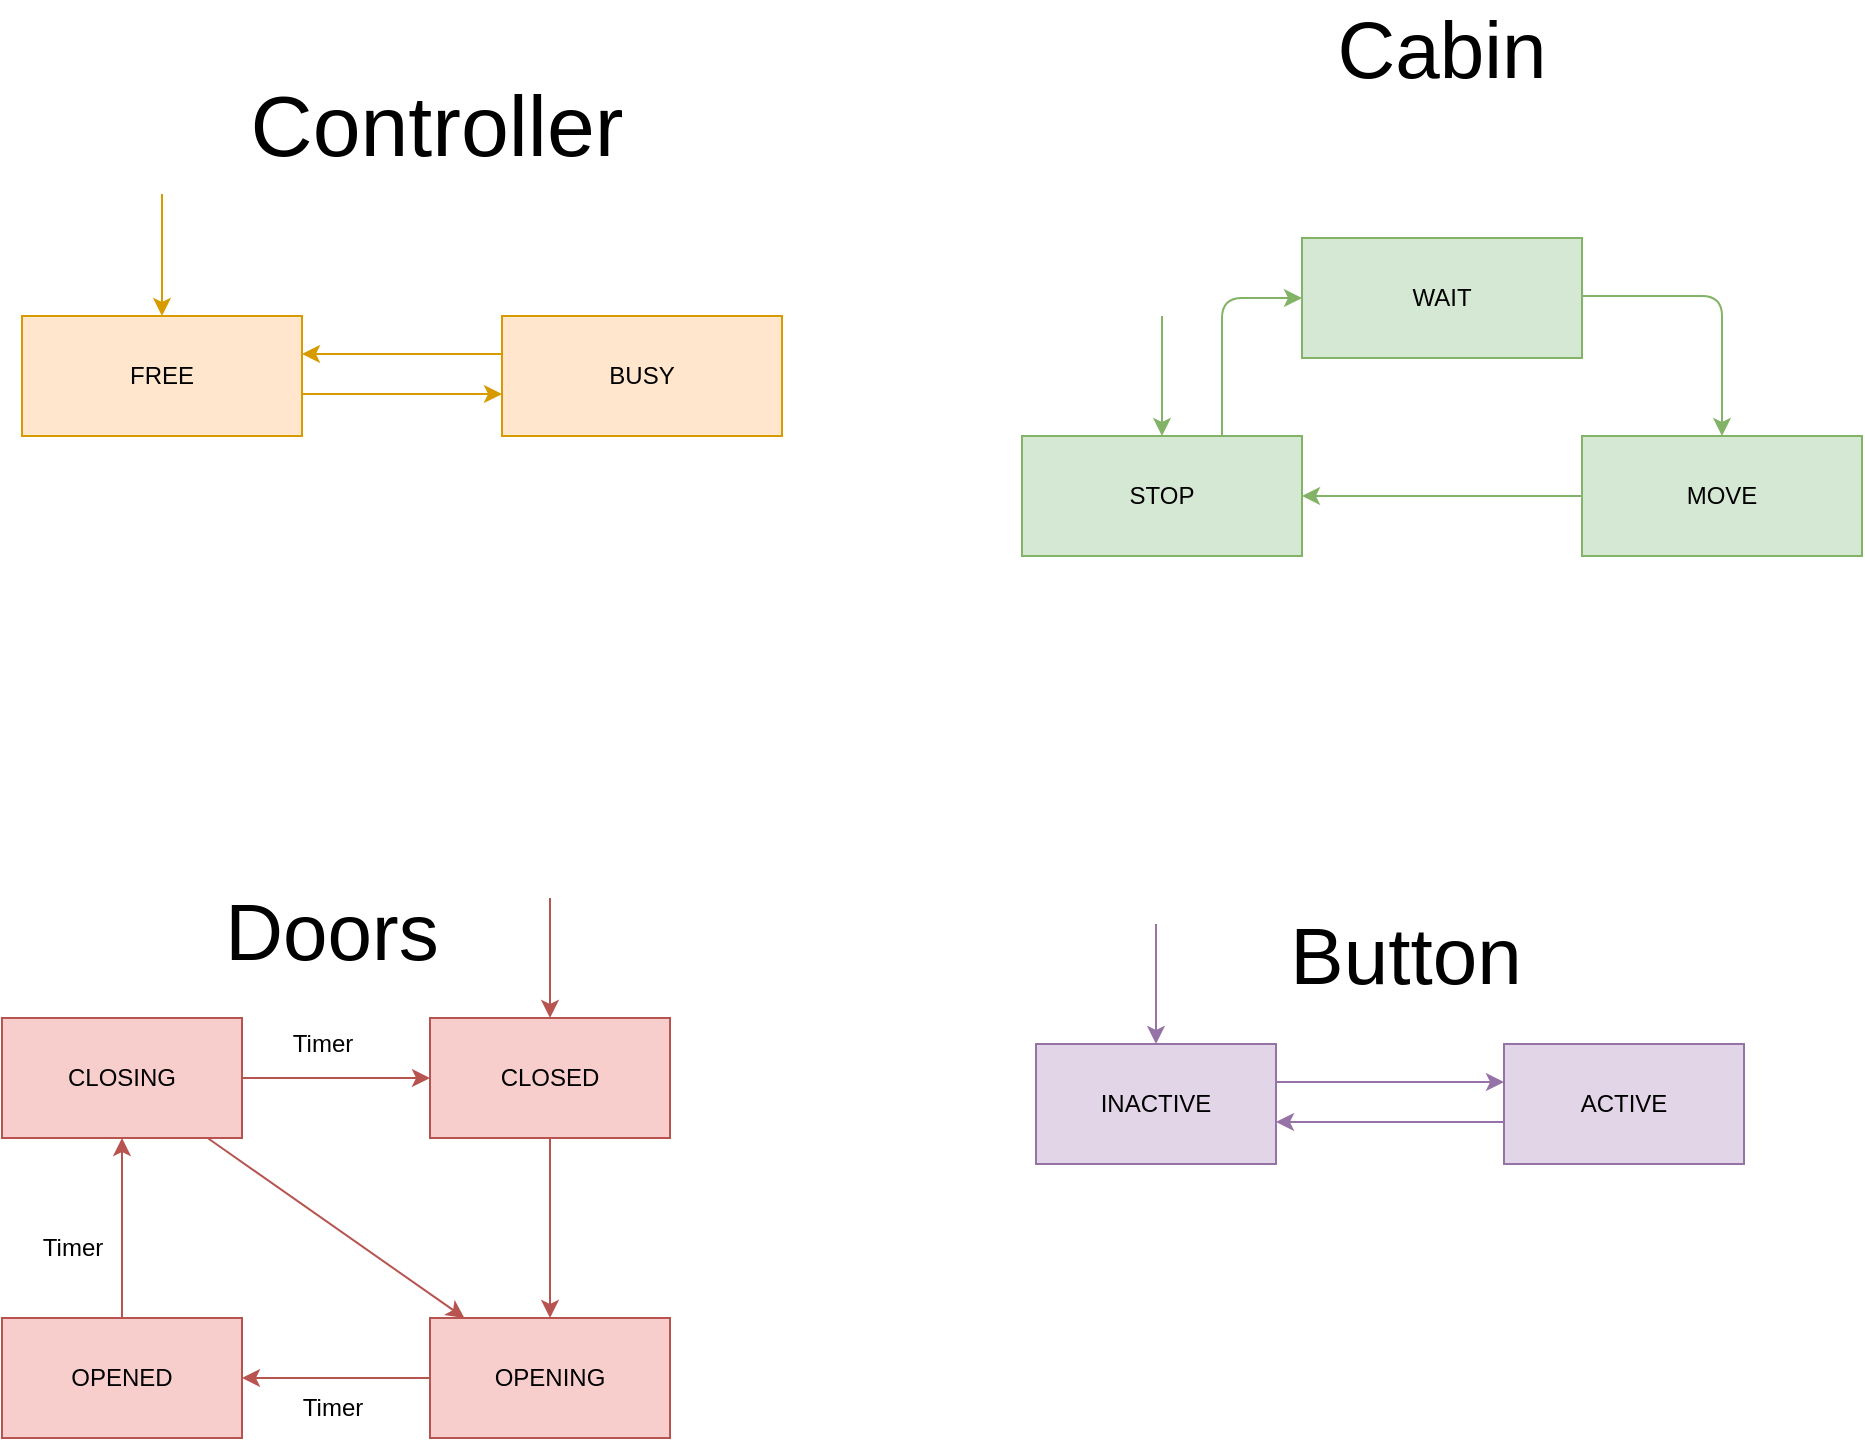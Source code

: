 <mxfile version="21.2.8" type="device">
  <diagram id="C5RBs43oDa-KdzZeNtuy" name="Page-1">
    <mxGraphModel dx="1434" dy="2003" grid="1" gridSize="10" guides="1" tooltips="1" connect="1" arrows="1" fold="1" page="1" pageScale="1" pageWidth="827" pageHeight="1169" math="0" shadow="0">
      <root>
        <mxCell id="WIyWlLk6GJQsqaUBKTNV-0" />
        <mxCell id="WIyWlLk6GJQsqaUBKTNV-1" parent="WIyWlLk6GJQsqaUBKTNV-0" />
        <mxCell id="HdMJO_OMeGYhYiuFoTVS-25" value="Controller" style="text;html=1;align=center;verticalAlign=middle;whiteSpace=wrap;rounded=0;fontSize=43;" parent="WIyWlLk6GJQsqaUBKTNV-1" vertex="1">
          <mxGeometry x="475" y="-1101" width="105" height="30" as="geometry" />
        </mxCell>
        <mxCell id="HdMJO_OMeGYhYiuFoTVS-37" value="Cabin" style="text;html=1;strokeColor=none;fillColor=none;align=center;verticalAlign=middle;whiteSpace=wrap;rounded=0;fontSize=40;" parent="WIyWlLk6GJQsqaUBKTNV-1" vertex="1">
          <mxGeometry x="1000" y="-1140" width="60" height="30" as="geometry" />
        </mxCell>
        <mxCell id="u_lQcPR_mYfTMihmJ_Ua-14" style="rounded=0;orthogonalLoop=1;jettySize=auto;html=1;fillColor=#f8cecc;strokeColor=#b85450;" parent="WIyWlLk6GJQsqaUBKTNV-1" source="HdMJO_OMeGYhYiuFoTVS-40" target="u_lQcPR_mYfTMihmJ_Ua-9" edge="1">
          <mxGeometry relative="1" as="geometry" />
        </mxCell>
        <mxCell id="HdMJO_OMeGYhYiuFoTVS-40" value="OPENING" style="rounded=0;whiteSpace=wrap;html=1;fontSize=12;fillColor=#f8cecc;strokeColor=#b85450;" parent="WIyWlLk6GJQsqaUBKTNV-1" vertex="1">
          <mxGeometry x="524" y="-490" width="120" height="60" as="geometry" />
        </mxCell>
        <mxCell id="HdMJO_OMeGYhYiuFoTVS-53" value="Doors" style="text;html=1;strokeColor=none;fillColor=none;align=center;verticalAlign=middle;whiteSpace=wrap;rounded=0;fontSize=40;" parent="WIyWlLk6GJQsqaUBKTNV-1" vertex="1">
          <mxGeometry x="445" y="-699" width="60" height="30" as="geometry" />
        </mxCell>
        <mxCell id="c3__jYOzyMW4gH178w4B-1" style="edgeStyle=orthogonalEdgeStyle;rounded=1;orthogonalLoop=1;jettySize=auto;html=1;fontSize=12;fillColor=#e1d5e7;strokeColor=#9673a6;" parent="WIyWlLk6GJQsqaUBKTNV-1" source="c3__jYOzyMW4gH178w4B-2" target="c3__jYOzyMW4gH178w4B-7" edge="1">
          <mxGeometry relative="1" as="geometry">
            <Array as="points">
              <mxPoint x="1007" y="-608" />
              <mxPoint x="1007" y="-608" />
            </Array>
          </mxGeometry>
        </mxCell>
        <mxCell id="c3__jYOzyMW4gH178w4B-2" value="INACTIVE" style="rounded=0;whiteSpace=wrap;html=1;fontSize=12;align=center;fillColor=#e1d5e7;strokeColor=#9673a6;" parent="WIyWlLk6GJQsqaUBKTNV-1" vertex="1">
          <mxGeometry x="827" y="-627" width="120" height="60" as="geometry" />
        </mxCell>
        <mxCell id="c3__jYOzyMW4gH178w4B-21" style="edgeStyle=orthogonalEdgeStyle;rounded=0;orthogonalLoop=1;jettySize=auto;html=1;fillColor=#e1d5e7;strokeColor=#9673a6;" parent="WIyWlLk6GJQsqaUBKTNV-1" source="c3__jYOzyMW4gH178w4B-7" target="c3__jYOzyMW4gH178w4B-2" edge="1">
          <mxGeometry relative="1" as="geometry">
            <Array as="points">
              <mxPoint x="1007" y="-588" />
              <mxPoint x="1007" y="-588" />
            </Array>
          </mxGeometry>
        </mxCell>
        <mxCell id="c3__jYOzyMW4gH178w4B-7" value="ACTIVE" style="rounded=0;whiteSpace=wrap;html=1;fontSize=12;fillColor=#e1d5e7;strokeColor=#9673a6;" parent="WIyWlLk6GJQsqaUBKTNV-1" vertex="1">
          <mxGeometry x="1061" y="-627" width="120" height="60" as="geometry" />
        </mxCell>
        <mxCell id="c3__jYOzyMW4gH178w4B-15" value="Button" style="text;html=1;strokeColor=none;fillColor=none;align=center;verticalAlign=middle;whiteSpace=wrap;rounded=0;fontSize=40;" parent="WIyWlLk6GJQsqaUBKTNV-1" vertex="1">
          <mxGeometry x="982" y="-687" width="60" height="30" as="geometry" />
        </mxCell>
        <mxCell id="c3__jYOzyMW4gH178w4B-24" style="edgeStyle=orthogonalEdgeStyle;rounded=1;orthogonalLoop=1;jettySize=auto;html=1;fillColor=#ffe6cc;strokeColor=#d79b00;" parent="WIyWlLk6GJQsqaUBKTNV-1" source="c3__jYOzyMW4gH178w4B-22" target="c3__jYOzyMW4gH178w4B-23" edge="1">
          <mxGeometry relative="1" as="geometry">
            <Array as="points">
              <mxPoint x="500" y="-952" />
              <mxPoint x="500" y="-952" />
            </Array>
          </mxGeometry>
        </mxCell>
        <mxCell id="c3__jYOzyMW4gH178w4B-22" value="FREE" style="rounded=0;whiteSpace=wrap;html=1;fillColor=#ffe6cc;strokeColor=#d79b00;" parent="WIyWlLk6GJQsqaUBKTNV-1" vertex="1">
          <mxGeometry x="320" y="-991" width="140" height="60" as="geometry" />
        </mxCell>
        <mxCell id="c3__jYOzyMW4gH178w4B-25" style="edgeStyle=orthogonalEdgeStyle;rounded=1;orthogonalLoop=1;jettySize=auto;html=1;fillColor=#ffe6cc;strokeColor=#d79b00;" parent="WIyWlLk6GJQsqaUBKTNV-1" source="c3__jYOzyMW4gH178w4B-23" target="c3__jYOzyMW4gH178w4B-22" edge="1">
          <mxGeometry relative="1" as="geometry">
            <Array as="points">
              <mxPoint x="520" y="-972" />
              <mxPoint x="520" y="-972" />
            </Array>
          </mxGeometry>
        </mxCell>
        <mxCell id="c3__jYOzyMW4gH178w4B-23" value="BUSY" style="rounded=0;whiteSpace=wrap;html=1;fillColor=#ffe6cc;strokeColor=#d79b00;" parent="WIyWlLk6GJQsqaUBKTNV-1" vertex="1">
          <mxGeometry x="560" y="-991" width="140" height="60" as="geometry" />
        </mxCell>
        <mxCell id="u_lQcPR_mYfTMihmJ_Ua-7" style="edgeStyle=orthogonalEdgeStyle;rounded=1;orthogonalLoop=1;jettySize=auto;html=1;fillColor=#d5e8d4;strokeColor=#82b366;" parent="WIyWlLk6GJQsqaUBKTNV-1" source="u_lQcPR_mYfTMihmJ_Ua-0" target="u_lQcPR_mYfTMihmJ_Ua-4" edge="1">
          <mxGeometry relative="1" as="geometry">
            <Array as="points">
              <mxPoint x="1170" y="-1001" />
            </Array>
          </mxGeometry>
        </mxCell>
        <mxCell id="u_lQcPR_mYfTMihmJ_Ua-0" value="WAIT" style="rounded=0;whiteSpace=wrap;html=1;fillColor=#d5e8d4;strokeColor=#82b366;" parent="WIyWlLk6GJQsqaUBKTNV-1" vertex="1">
          <mxGeometry x="960" y="-1030" width="140" height="60" as="geometry" />
        </mxCell>
        <mxCell id="u_lQcPR_mYfTMihmJ_Ua-1" value="" style="endArrow=classic;html=1;rounded=0;fillColor=#ffe6cc;strokeColor=#d79b00;" parent="WIyWlLk6GJQsqaUBKTNV-1" target="c3__jYOzyMW4gH178w4B-22" edge="1">
          <mxGeometry width="50" height="50" relative="1" as="geometry">
            <mxPoint x="390" y="-1052" as="sourcePoint" />
            <mxPoint x="470" y="-1002" as="targetPoint" />
          </mxGeometry>
        </mxCell>
        <mxCell id="u_lQcPR_mYfTMihmJ_Ua-2" value="" style="endArrow=classic;html=1;rounded=0;fillColor=#e1d5e7;strokeColor=#9673a6;" parent="WIyWlLk6GJQsqaUBKTNV-1" target="c3__jYOzyMW4gH178w4B-2" edge="1">
          <mxGeometry width="50" height="50" relative="1" as="geometry">
            <mxPoint x="887" y="-687" as="sourcePoint" />
            <mxPoint x="886.58" y="-657" as="targetPoint" />
          </mxGeometry>
        </mxCell>
        <mxCell id="u_lQcPR_mYfTMihmJ_Ua-6" style="edgeStyle=orthogonalEdgeStyle;rounded=1;orthogonalLoop=1;jettySize=auto;html=1;fillColor=#d5e8d4;strokeColor=#82b366;" parent="WIyWlLk6GJQsqaUBKTNV-1" source="u_lQcPR_mYfTMihmJ_Ua-3" target="u_lQcPR_mYfTMihmJ_Ua-0" edge="1">
          <mxGeometry relative="1" as="geometry">
            <Array as="points">
              <mxPoint x="920" y="-1000" />
            </Array>
          </mxGeometry>
        </mxCell>
        <mxCell id="u_lQcPR_mYfTMihmJ_Ua-3" value="STOP" style="rounded=0;whiteSpace=wrap;html=1;fillColor=#d5e8d4;strokeColor=#82b366;" parent="WIyWlLk6GJQsqaUBKTNV-1" vertex="1">
          <mxGeometry x="820" y="-931" width="140" height="60" as="geometry" />
        </mxCell>
        <mxCell id="u_lQcPR_mYfTMihmJ_Ua-8" style="edgeStyle=orthogonalEdgeStyle;rounded=1;orthogonalLoop=1;jettySize=auto;html=1;fillColor=#d5e8d4;strokeColor=#82b366;" parent="WIyWlLk6GJQsqaUBKTNV-1" source="u_lQcPR_mYfTMihmJ_Ua-4" target="u_lQcPR_mYfTMihmJ_Ua-3" edge="1">
          <mxGeometry relative="1" as="geometry" />
        </mxCell>
        <mxCell id="u_lQcPR_mYfTMihmJ_Ua-4" value="MOVE" style="rounded=0;whiteSpace=wrap;html=1;fillColor=#d5e8d4;strokeColor=#82b366;" parent="WIyWlLk6GJQsqaUBKTNV-1" vertex="1">
          <mxGeometry x="1100" y="-931" width="140" height="60" as="geometry" />
        </mxCell>
        <mxCell id="u_lQcPR_mYfTMihmJ_Ua-5" value="" style="endArrow=classic;html=1;rounded=0;fillColor=#d5e8d4;strokeColor=#82b366;" parent="WIyWlLk6GJQsqaUBKTNV-1" target="u_lQcPR_mYfTMihmJ_Ua-3" edge="1">
          <mxGeometry width="50" height="50" relative="1" as="geometry">
            <mxPoint x="890" y="-991" as="sourcePoint" />
            <mxPoint x="889.58" y="-940" as="targetPoint" />
          </mxGeometry>
        </mxCell>
        <mxCell id="u_lQcPR_mYfTMihmJ_Ua-16" style="rounded=0;orthogonalLoop=1;jettySize=auto;html=1;fillColor=#f8cecc;strokeColor=#b85450;" parent="WIyWlLk6GJQsqaUBKTNV-1" source="u_lQcPR_mYfTMihmJ_Ua-9" target="u_lQcPR_mYfTMihmJ_Ua-11" edge="1">
          <mxGeometry relative="1" as="geometry" />
        </mxCell>
        <mxCell id="u_lQcPR_mYfTMihmJ_Ua-9" value="OPENED" style="rounded=0;whiteSpace=wrap;html=1;fontSize=12;fillColor=#f8cecc;strokeColor=#b85450;" parent="WIyWlLk6GJQsqaUBKTNV-1" vertex="1">
          <mxGeometry x="310" y="-490" width="120" height="60" as="geometry" />
        </mxCell>
        <mxCell id="u_lQcPR_mYfTMihmJ_Ua-13" style="rounded=0;orthogonalLoop=1;jettySize=auto;html=1;fillColor=#f8cecc;strokeColor=#b85450;" parent="WIyWlLk6GJQsqaUBKTNV-1" source="u_lQcPR_mYfTMihmJ_Ua-10" target="HdMJO_OMeGYhYiuFoTVS-40" edge="1">
          <mxGeometry relative="1" as="geometry" />
        </mxCell>
        <mxCell id="u_lQcPR_mYfTMihmJ_Ua-10" value="CLOSED" style="rounded=0;whiteSpace=wrap;html=1;fontSize=12;fillColor=#f8cecc;strokeColor=#b85450;" parent="WIyWlLk6GJQsqaUBKTNV-1" vertex="1">
          <mxGeometry x="524" y="-640" width="120" height="60" as="geometry" />
        </mxCell>
        <mxCell id="u_lQcPR_mYfTMihmJ_Ua-17" style="rounded=0;orthogonalLoop=1;jettySize=auto;html=1;fillColor=#f8cecc;strokeColor=#b85450;" parent="WIyWlLk6GJQsqaUBKTNV-1" source="u_lQcPR_mYfTMihmJ_Ua-11" target="u_lQcPR_mYfTMihmJ_Ua-10" edge="1">
          <mxGeometry relative="1" as="geometry" />
        </mxCell>
        <mxCell id="u_lQcPR_mYfTMihmJ_Ua-18" style="rounded=0;orthogonalLoop=1;jettySize=auto;html=1;fillColor=#f8cecc;strokeColor=#b85450;" parent="WIyWlLk6GJQsqaUBKTNV-1" source="u_lQcPR_mYfTMihmJ_Ua-11" target="HdMJO_OMeGYhYiuFoTVS-40" edge="1">
          <mxGeometry relative="1" as="geometry" />
        </mxCell>
        <mxCell id="u_lQcPR_mYfTMihmJ_Ua-11" value="CLOSING" style="rounded=0;whiteSpace=wrap;html=1;fontSize=12;fillColor=#f8cecc;strokeColor=#b85450;" parent="WIyWlLk6GJQsqaUBKTNV-1" vertex="1">
          <mxGeometry x="310" y="-640" width="120" height="60" as="geometry" />
        </mxCell>
        <mxCell id="u_lQcPR_mYfTMihmJ_Ua-12" value="" style="endArrow=classic;html=1;rounded=0;fillColor=#f8cecc;strokeColor=#b85450;" parent="WIyWlLk6GJQsqaUBKTNV-1" target="u_lQcPR_mYfTMihmJ_Ua-10" edge="1">
          <mxGeometry width="50" height="50" relative="1" as="geometry">
            <mxPoint x="584" y="-700" as="sourcePoint" />
            <mxPoint x="583.58" y="-660" as="targetPoint" />
          </mxGeometry>
        </mxCell>
        <mxCell id="u_lQcPR_mYfTMihmJ_Ua-19" value="Timer" style="text;html=1;align=center;verticalAlign=middle;resizable=0;points=[];autosize=1;" parent="WIyWlLk6GJQsqaUBKTNV-1" vertex="1">
          <mxGeometry x="445" y="-642" width="50" height="30" as="geometry" />
        </mxCell>
        <mxCell id="u_lQcPR_mYfTMihmJ_Ua-22" value="Timer" style="text;html=1;align=center;verticalAlign=middle;resizable=0;points=[];autosize=1;" parent="WIyWlLk6GJQsqaUBKTNV-1" vertex="1">
          <mxGeometry x="450" y="-460" width="50" height="30" as="geometry" />
        </mxCell>
        <mxCell id="u_lQcPR_mYfTMihmJ_Ua-23" value="Timer" style="text;html=1;align=center;verticalAlign=middle;resizable=0;points=[];autosize=1;" parent="WIyWlLk6GJQsqaUBKTNV-1" vertex="1">
          <mxGeometry x="320" y="-540" width="50" height="30" as="geometry" />
        </mxCell>
      </root>
    </mxGraphModel>
  </diagram>
</mxfile>
